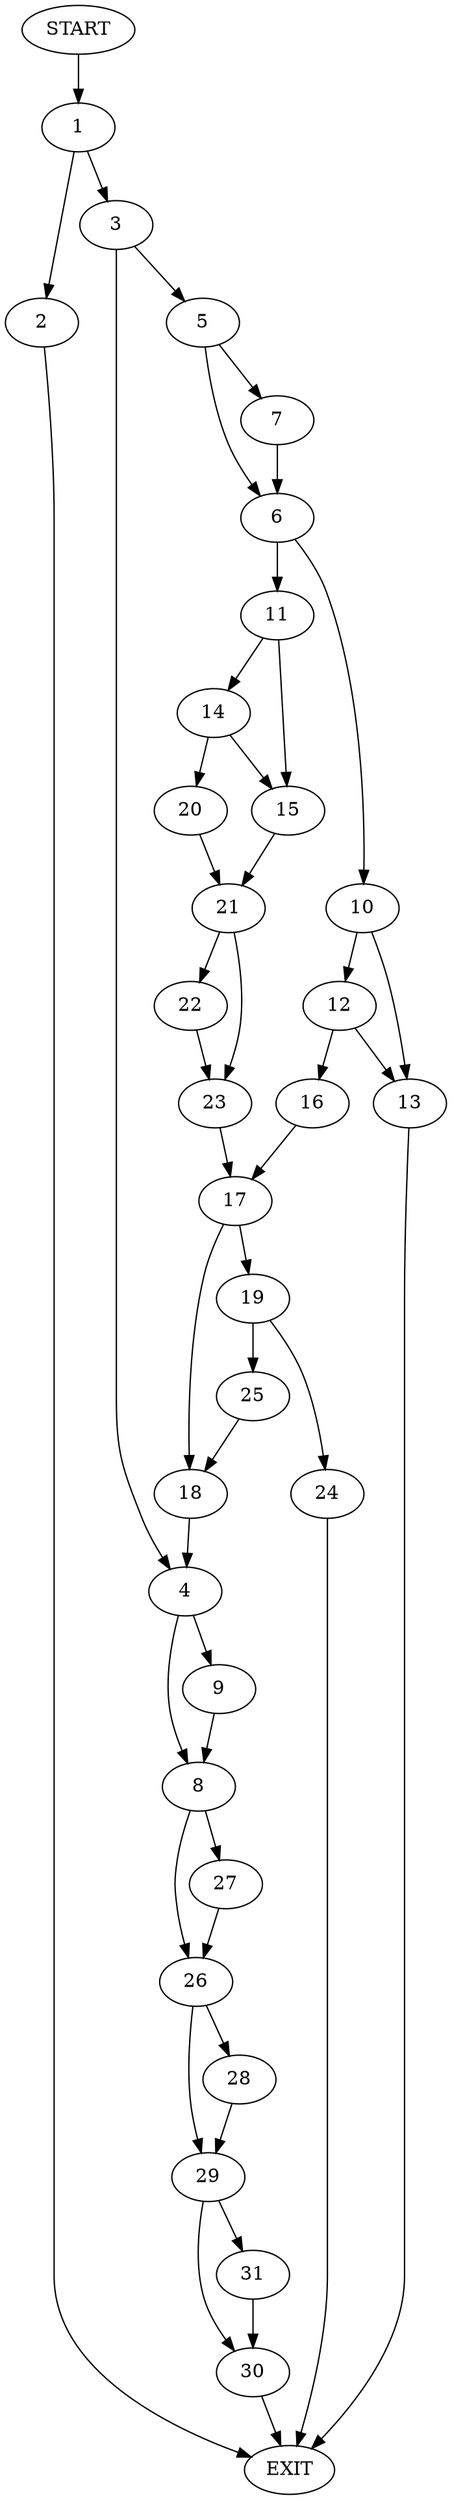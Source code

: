 digraph {
0 [label="START"]
32 [label="EXIT"]
0 -> 1
1 -> 2
1 -> 3
2 -> 32
3 -> 4
3 -> 5
5 -> 6
5 -> 7
4 -> 8
4 -> 9
6 -> 10
6 -> 11
7 -> 6
10 -> 12
10 -> 13
11 -> 14
11 -> 15
13 -> 32
12 -> 16
12 -> 13
16 -> 17
17 -> 18
17 -> 19
14 -> 15
14 -> 20
15 -> 21
20 -> 21
21 -> 22
21 -> 23
22 -> 23
23 -> 17
18 -> 4
19 -> 24
19 -> 25
24 -> 32
25 -> 18
9 -> 8
8 -> 26
8 -> 27
27 -> 26
26 -> 28
26 -> 29
29 -> 30
29 -> 31
28 -> 29
31 -> 30
30 -> 32
}
